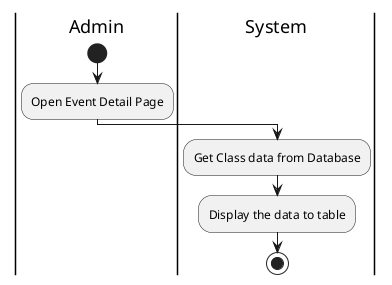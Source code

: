 @startuml GetClass_Admin

skinparam ConditionEndStyle hline
skinparam conditionStyle diamond
skinparam Monochrome true
skinparam Shadowing false

|Admin|
start
:Open Event Detail Page;

|System|
:Get Class data from Database;
:Display the data to table;

stop

@enduml